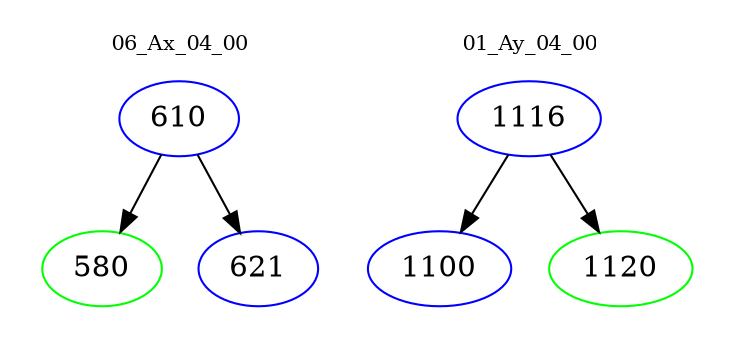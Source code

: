 digraph{
subgraph cluster_0 {
color = white
label = "06_Ax_04_00";
fontsize=10;
T0_610 [label="610", color="blue"]
T0_610 -> T0_580 [color="black"]
T0_580 [label="580", color="green"]
T0_610 -> T0_621 [color="black"]
T0_621 [label="621", color="blue"]
}
subgraph cluster_1 {
color = white
label = "01_Ay_04_00";
fontsize=10;
T1_1116 [label="1116", color="blue"]
T1_1116 -> T1_1100 [color="black"]
T1_1100 [label="1100", color="blue"]
T1_1116 -> T1_1120 [color="black"]
T1_1120 [label="1120", color="green"]
}
}
